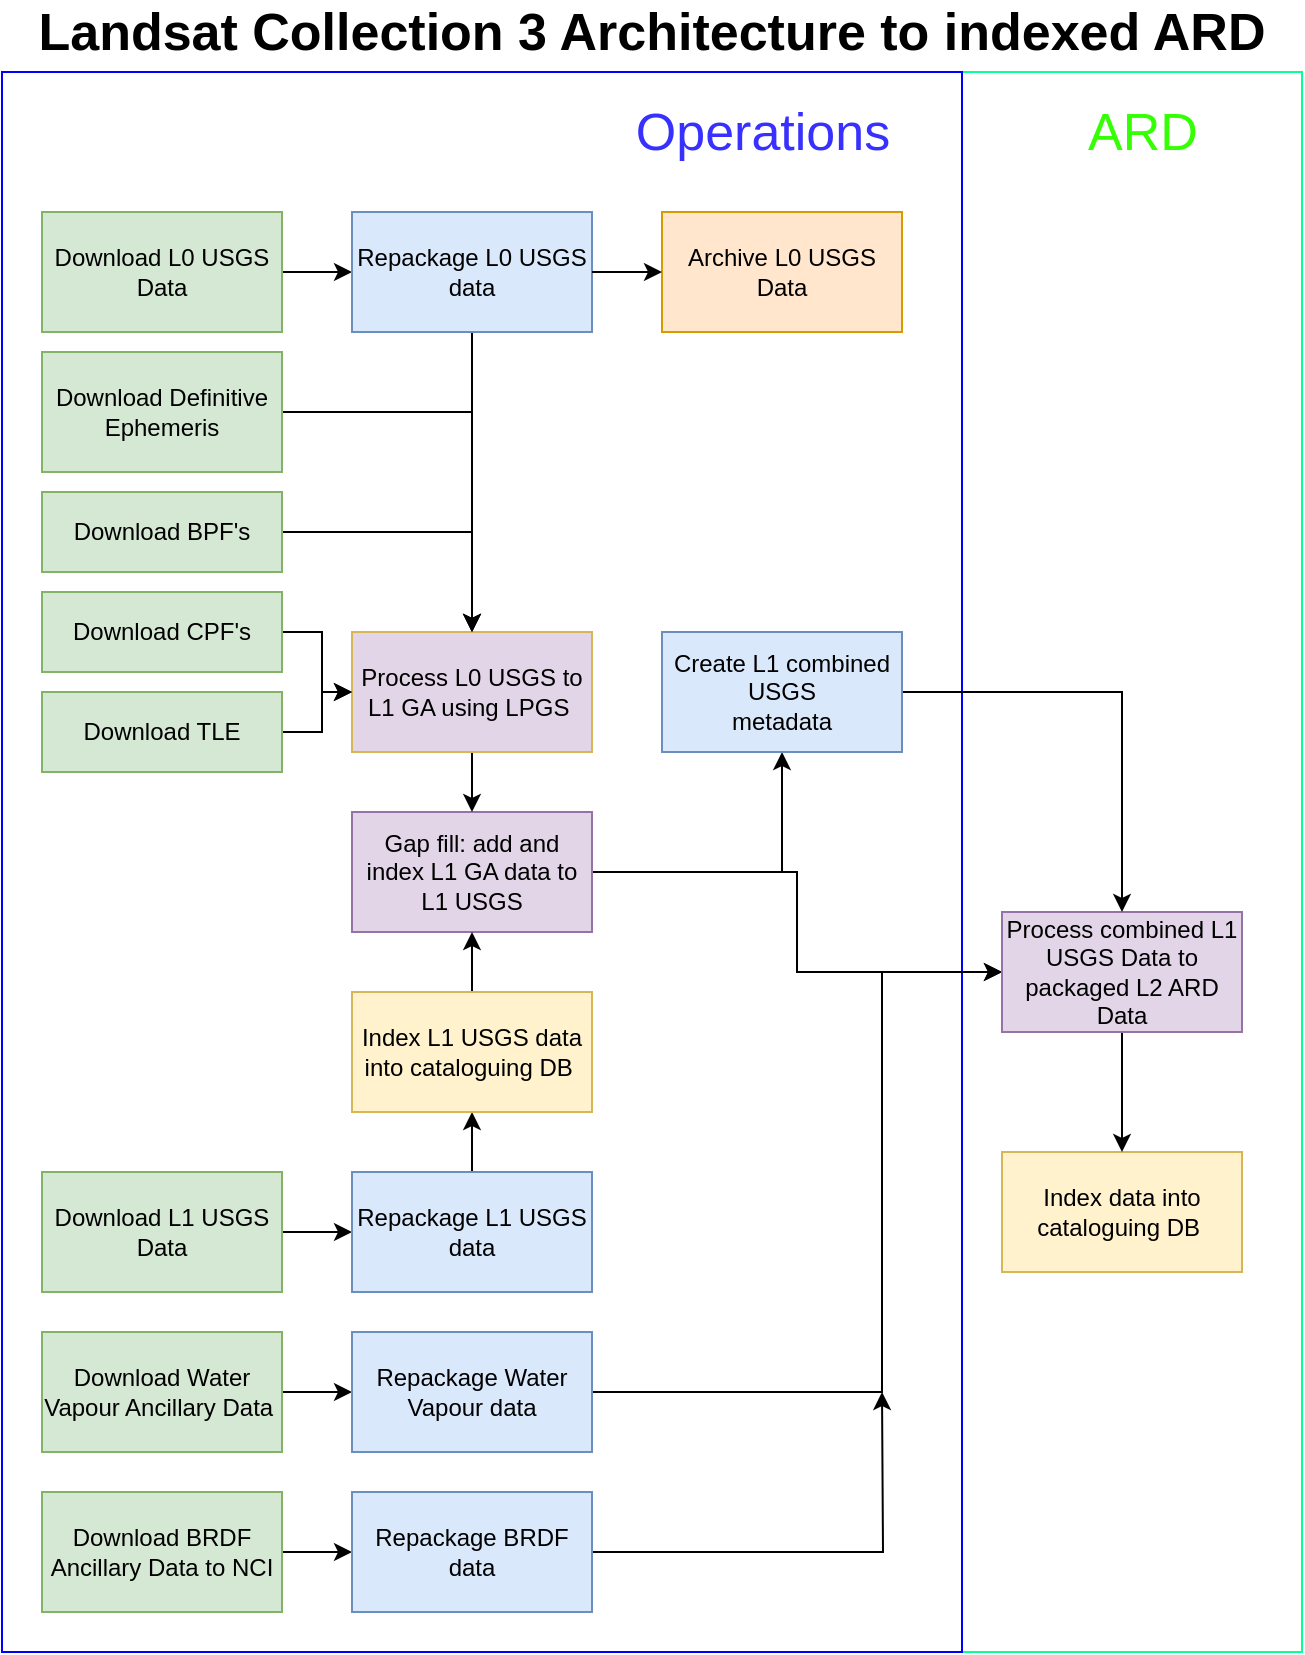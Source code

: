 <mxfile version="13.0.3" type="device"><diagram id="2L8Oo3xiIVleBCv5hXrL" name="Page-1"><mxGraphModel dx="1086" dy="1693" grid="1" gridSize="10" guides="1" tooltips="1" connect="1" arrows="1" fold="1" page="1" pageScale="1" pageWidth="1169" pageHeight="827" math="0" shadow="0"><root><mxCell id="0"/><mxCell id="1" parent="0"/><mxCell id="JFfTzrk-7GzA0J_P_i5j-90" value="" style="rounded=0;whiteSpace=wrap;html=1;labelBackgroundColor=none;fontSize=26;strokeColor=#08FF94;" parent="1" vertex="1"><mxGeometry x="510" y="-250" width="170" height="790" as="geometry"/></mxCell><mxCell id="JFfTzrk-7GzA0J_P_i5j-88" value="" style="rounded=0;whiteSpace=wrap;html=1;labelBackgroundColor=none;fontSize=26;strokeColor=#0000FF;" parent="1" vertex="1"><mxGeometry x="30" y="-250" width="480" height="790" as="geometry"/></mxCell><mxCell id="JFfTzrk-7GzA0J_P_i5j-1" value="Landsat Collection 3 Architecture to indexed ARD" style="text;html=1;strokeColor=none;fillColor=none;align=center;verticalAlign=middle;whiteSpace=wrap;rounded=0;fontStyle=1;fontSize=26;" parent="1" vertex="1"><mxGeometry x="30" y="-280" width="650" height="20" as="geometry"/></mxCell><mxCell id="1PRY0U88CtYkUTZWOUMD-23" style="edgeStyle=orthogonalEdgeStyle;rounded=0;orthogonalLoop=1;jettySize=auto;html=1;" parent="1" source="JFfTzrk-7GzA0J_P_i5j-2" target="JFfTzrk-7GzA0J_P_i5j-4" edge="1"><mxGeometry relative="1" as="geometry"/></mxCell><mxCell id="JFfTzrk-7GzA0J_P_i5j-2" value="Download Water Vapour Ancillary Data&amp;nbsp;" style="rounded=0;whiteSpace=wrap;html=1;fillColor=#d5e8d4;strokeColor=#82b366;" parent="1" vertex="1"><mxGeometry x="50" y="380" width="120" height="60" as="geometry"/></mxCell><mxCell id="9Vwv3Lrl26rNNhH8K0VH-13" style="edgeStyle=orthogonalEdgeStyle;rounded=0;orthogonalLoop=1;jettySize=auto;html=1;" edge="1" parent="1" source="JFfTzrk-7GzA0J_P_i5j-4" target="1PRY0U88CtYkUTZWOUMD-13"><mxGeometry relative="1" as="geometry"><Array as="points"><mxPoint x="470" y="410"/><mxPoint x="470" y="200"/></Array></mxGeometry></mxCell><mxCell id="JFfTzrk-7GzA0J_P_i5j-4" value="Repackage Water Vapour data" style="rounded=0;whiteSpace=wrap;html=1;fillColor=#dae8fc;strokeColor=#6c8ebf;" parent="1" vertex="1"><mxGeometry x="205" y="380" width="120" height="60" as="geometry"/></mxCell><mxCell id="1PRY0U88CtYkUTZWOUMD-17" value="Index data into cataloguing DB&amp;nbsp;" style="rounded=0;whiteSpace=wrap;html=1;fillColor=#fff2cc;strokeColor=#d6b656;" parent="1" vertex="1"><mxGeometry x="530" y="290" width="120" height="60" as="geometry"/></mxCell><mxCell id="1PRY0U88CtYkUTZWOUMD-20" style="edgeStyle=orthogonalEdgeStyle;rounded=0;orthogonalLoop=1;jettySize=auto;html=1;" parent="1" source="JFfTzrk-7GzA0J_P_i5j-17" target="JFfTzrk-7GzA0J_P_i5j-21" edge="1"><mxGeometry relative="1" as="geometry"/></mxCell><mxCell id="JFfTzrk-7GzA0J_P_i5j-17" value="Download BRDF Ancillary Data to NCI" style="rounded=0;whiteSpace=wrap;html=1;fillColor=#d5e8d4;strokeColor=#82b366;" parent="1" vertex="1"><mxGeometry x="50" y="460" width="120" height="60" as="geometry"/></mxCell><mxCell id="9Vwv3Lrl26rNNhH8K0VH-23" style="edgeStyle=orthogonalEdgeStyle;rounded=0;orthogonalLoop=1;jettySize=auto;html=1;" edge="1" parent="1" source="JFfTzrk-7GzA0J_P_i5j-21"><mxGeometry relative="1" as="geometry"><mxPoint x="470" y="410" as="targetPoint"/></mxGeometry></mxCell><mxCell id="JFfTzrk-7GzA0J_P_i5j-21" value="Repackage BRDF data" style="rounded=0;whiteSpace=wrap;html=1;fillColor=#dae8fc;strokeColor=#6c8ebf;" parent="1" vertex="1"><mxGeometry x="205" y="460" width="120" height="60" as="geometry"/></mxCell><mxCell id="1PRY0U88CtYkUTZWOUMD-31" style="edgeStyle=orthogonalEdgeStyle;rounded=0;orthogonalLoop=1;jettySize=auto;html=1;" parent="1" source="JFfTzrk-7GzA0J_P_i5j-33" target="1PRY0U88CtYkUTZWOUMD-14" edge="1"><mxGeometry relative="1" as="geometry"/></mxCell><mxCell id="9Vwv3Lrl26rNNhH8K0VH-12" style="edgeStyle=orthogonalEdgeStyle;rounded=0;orthogonalLoop=1;jettySize=auto;html=1;" edge="1" parent="1" source="JFfTzrk-7GzA0J_P_i5j-33" target="1PRY0U88CtYkUTZWOUMD-13"><mxGeometry relative="1" as="geometry"/></mxCell><mxCell id="JFfTzrk-7GzA0J_P_i5j-33" value="&lt;span id=&quot;docs-internal-guid-347685b5-7fff-a14c-e350-477d4d46355e&quot;&gt;&lt;span style=&quot;background-color: transparent ; vertical-align: baseline&quot;&gt;&lt;font style=&quot;font-size: 12px&quot;&gt;Gap fill: add and index L1 GA data to L1 USGS&lt;/font&gt;&lt;/span&gt;&lt;/span&gt;" style="rounded=0;whiteSpace=wrap;html=1;fillColor=#e1d5e7;strokeColor=#9673a6;" parent="1" vertex="1"><mxGeometry x="205" y="120" width="120" height="60" as="geometry"/></mxCell><mxCell id="JFfTzrk-7GzA0J_P_i5j-76" value="Archive L0 USGS Data" style="rounded=0;whiteSpace=wrap;html=1;fillColor=#ffe6cc;strokeColor=#d79b00;" parent="1" vertex="1"><mxGeometry x="360" y="-180" width="120" height="60" as="geometry"/></mxCell><mxCell id="JFfTzrk-7GzA0J_P_i5j-89" value="&lt;font color=&quot;#3730ff&quot;&gt;Operations&lt;/font&gt;" style="text;html=1;align=center;verticalAlign=middle;resizable=0;points=[];autosize=1;fontSize=26;fontStyle=0" parent="1" vertex="1"><mxGeometry x="340" y="-240" width="140" height="40" as="geometry"/></mxCell><mxCell id="JFfTzrk-7GzA0J_P_i5j-91" value="&lt;font&gt;ARD&lt;/font&gt;" style="text;html=1;align=center;verticalAlign=middle;resizable=0;points=[];autosize=1;fontSize=26;fontStyle=0;fontColor=#35FF03;" parent="1" vertex="1"><mxGeometry x="565" y="-240" width="70" height="40" as="geometry"/></mxCell><mxCell id="9Vwv3Lrl26rNNhH8K0VH-24" style="edgeStyle=orthogonalEdgeStyle;rounded=0;orthogonalLoop=1;jettySize=auto;html=1;" edge="1" parent="1" source="JFfTzrk-7GzA0J_P_i5j-106" target="JFfTzrk-7GzA0J_P_i5j-108"><mxGeometry relative="1" as="geometry"/></mxCell><mxCell id="JFfTzrk-7GzA0J_P_i5j-106" value="Download L0 USGS Data" style="rounded=0;whiteSpace=wrap;html=1;fillColor=#d5e8d4;strokeColor=#82b366;" parent="1" vertex="1"><mxGeometry x="50" y="-180" width="120" height="60" as="geometry"/></mxCell><mxCell id="1PRY0U88CtYkUTZWOUMD-27" style="edgeStyle=orthogonalEdgeStyle;rounded=0;orthogonalLoop=1;jettySize=auto;html=1;" parent="1" source="JFfTzrk-7GzA0J_P_i5j-108" target="JFfTzrk-7GzA0J_P_i5j-110" edge="1"><mxGeometry relative="1" as="geometry"/></mxCell><mxCell id="JFfTzrk-7GzA0J_P_i5j-108" value="Repackage L0 USGS data" style="rounded=0;whiteSpace=wrap;html=1;fillColor=#dae8fc;strokeColor=#6c8ebf;" parent="1" vertex="1"><mxGeometry x="205" y="-180" width="120" height="60" as="geometry"/></mxCell><mxCell id="1PRY0U88CtYkUTZWOUMD-28" style="edgeStyle=orthogonalEdgeStyle;rounded=0;orthogonalLoop=1;jettySize=auto;html=1;" parent="1" source="JFfTzrk-7GzA0J_P_i5j-110" target="JFfTzrk-7GzA0J_P_i5j-33" edge="1"><mxGeometry relative="1" as="geometry"/></mxCell><mxCell id="JFfTzrk-7GzA0J_P_i5j-110" value="&lt;span id=&quot;docs-internal-guid-3314e49b-7fff-0ffe-2a96-ce71aa8f381f&quot;&gt;&lt;span style=&quot;background-color: transparent ; vertical-align: baseline&quot;&gt;&lt;font style=&quot;font-size: 12px&quot;&gt;Process L0 USGS to L1 GA using LPGS&amp;nbsp;&lt;/font&gt;&lt;/span&gt;&lt;/span&gt;" style="rounded=0;whiteSpace=wrap;html=1;fillColor=#e1d5e7;strokeColor=#d6b656;" parent="1" vertex="1"><mxGeometry x="205" y="30" width="120" height="60" as="geometry"/></mxCell><mxCell id="1PRY0U88CtYkUTZWOUMD-6" value="" style="endArrow=classic;html=1;exitX=1;exitY=0.5;exitDx=0;exitDy=0;entryX=0;entryY=0.5;entryDx=0;entryDy=0;" parent="1" source="JFfTzrk-7GzA0J_P_i5j-108" target="JFfTzrk-7GzA0J_P_i5j-76" edge="1"><mxGeometry width="50" height="50" relative="1" as="geometry"><mxPoint x="269.5" y="-180" as="sourcePoint"/><mxPoint x="269.5" y="-220" as="targetPoint"/></mxGeometry></mxCell><mxCell id="1PRY0U88CtYkUTZWOUMD-24" style="edgeStyle=orthogonalEdgeStyle;rounded=0;orthogonalLoop=1;jettySize=auto;html=1;" parent="1" source="1PRY0U88CtYkUTZWOUMD-8" target="1PRY0U88CtYkUTZWOUMD-10" edge="1"><mxGeometry relative="1" as="geometry"/></mxCell><mxCell id="1PRY0U88CtYkUTZWOUMD-8" value="Download L1 USGS Data" style="rounded=0;whiteSpace=wrap;html=1;fillColor=#d5e8d4;strokeColor=#82b366;" parent="1" vertex="1"><mxGeometry x="50" y="300" width="120" height="60" as="geometry"/></mxCell><mxCell id="9Vwv3Lrl26rNNhH8K0VH-2" style="edgeStyle=orthogonalEdgeStyle;rounded=0;orthogonalLoop=1;jettySize=auto;html=1;entryX=0.5;entryY=1;entryDx=0;entryDy=0;" edge="1" parent="1" source="1PRY0U88CtYkUTZWOUMD-10" target="9Vwv3Lrl26rNNhH8K0VH-1"><mxGeometry relative="1" as="geometry"/></mxCell><mxCell id="1PRY0U88CtYkUTZWOUMD-10" value="Repackage L1 USGS data" style="rounded=0;whiteSpace=wrap;html=1;fillColor=#dae8fc;strokeColor=#6c8ebf;" parent="1" vertex="1"><mxGeometry x="205" y="300" width="120" height="60" as="geometry"/></mxCell><mxCell id="1PRY0U88CtYkUTZWOUMD-40" style="edgeStyle=orthogonalEdgeStyle;rounded=0;orthogonalLoop=1;jettySize=auto;html=1;" parent="1" source="1PRY0U88CtYkUTZWOUMD-13" target="1PRY0U88CtYkUTZWOUMD-17" edge="1"><mxGeometry relative="1" as="geometry"/></mxCell><mxCell id="1PRY0U88CtYkUTZWOUMD-13" value="Process combined L1 USGS Data to packaged L2 ARD Data" style="rounded=0;whiteSpace=wrap;html=1;fillColor=#e1d5e7;strokeColor=#9673a6;" parent="1" vertex="1"><mxGeometry x="530" y="170" width="120" height="60" as="geometry"/></mxCell><mxCell id="9Vwv3Lrl26rNNhH8K0VH-16" style="edgeStyle=orthogonalEdgeStyle;rounded=0;orthogonalLoop=1;jettySize=auto;html=1;" edge="1" parent="1" source="1PRY0U88CtYkUTZWOUMD-14" target="1PRY0U88CtYkUTZWOUMD-13"><mxGeometry relative="1" as="geometry"/></mxCell><mxCell id="1PRY0U88CtYkUTZWOUMD-14" value="Create L1 combined USGS &lt;br&gt;metadata" style="rounded=0;whiteSpace=wrap;html=1;fillColor=#dae8fc;strokeColor=#6c8ebf;" parent="1" vertex="1"><mxGeometry x="360" y="30" width="120" height="60" as="geometry"/></mxCell><mxCell id="9Vwv3Lrl26rNNhH8K0VH-11" style="edgeStyle=orthogonalEdgeStyle;rounded=0;orthogonalLoop=1;jettySize=auto;html=1;" edge="1" parent="1" source="9Vwv3Lrl26rNNhH8K0VH-1" target="JFfTzrk-7GzA0J_P_i5j-33"><mxGeometry relative="1" as="geometry"/></mxCell><mxCell id="9Vwv3Lrl26rNNhH8K0VH-1" value="Index L1 USGS data into cataloguing DB&amp;nbsp;" style="rounded=0;whiteSpace=wrap;html=1;fillColor=#fff2cc;strokeColor=#d6b656;" vertex="1" parent="1"><mxGeometry x="205" y="210" width="120" height="60" as="geometry"/></mxCell><mxCell id="9Vwv3Lrl26rNNhH8K0VH-22" style="edgeStyle=orthogonalEdgeStyle;rounded=0;orthogonalLoop=1;jettySize=auto;html=1;" edge="1" parent="1" source="9Vwv3Lrl26rNNhH8K0VH-7" target="JFfTzrk-7GzA0J_P_i5j-110"><mxGeometry relative="1" as="geometry"/></mxCell><mxCell id="9Vwv3Lrl26rNNhH8K0VH-7" value="Download BPF's" style="rounded=0;whiteSpace=wrap;html=1;fillColor=#d5e8d4;strokeColor=#82b366;" vertex="1" parent="1"><mxGeometry x="50" y="-40" width="120" height="40" as="geometry"/></mxCell><mxCell id="9Vwv3Lrl26rNNhH8K0VH-17" style="edgeStyle=orthogonalEdgeStyle;rounded=0;orthogonalLoop=1;jettySize=auto;html=1;" edge="1" parent="1" source="9Vwv3Lrl26rNNhH8K0VH-8" target="JFfTzrk-7GzA0J_P_i5j-110"><mxGeometry relative="1" as="geometry"/></mxCell><mxCell id="9Vwv3Lrl26rNNhH8K0VH-8" value="Download Definitive Ephemeris" style="rounded=0;whiteSpace=wrap;html=1;fillColor=#d5e8d4;strokeColor=#82b366;" vertex="1" parent="1"><mxGeometry x="50" y="-110" width="120" height="60" as="geometry"/></mxCell><mxCell id="9Vwv3Lrl26rNNhH8K0VH-19" style="edgeStyle=orthogonalEdgeStyle;rounded=0;orthogonalLoop=1;jettySize=auto;html=1;" edge="1" parent="1" source="9Vwv3Lrl26rNNhH8K0VH-9" target="JFfTzrk-7GzA0J_P_i5j-110"><mxGeometry relative="1" as="geometry"/></mxCell><mxCell id="9Vwv3Lrl26rNNhH8K0VH-9" value="Download CPF's" style="rounded=0;whiteSpace=wrap;html=1;fillColor=#d5e8d4;strokeColor=#82b366;" vertex="1" parent="1"><mxGeometry x="50" y="10" width="120" height="40" as="geometry"/></mxCell><mxCell id="9Vwv3Lrl26rNNhH8K0VH-21" style="edgeStyle=orthogonalEdgeStyle;rounded=0;orthogonalLoop=1;jettySize=auto;html=1;" edge="1" parent="1" source="9Vwv3Lrl26rNNhH8K0VH-10" target="JFfTzrk-7GzA0J_P_i5j-110"><mxGeometry relative="1" as="geometry"/></mxCell><mxCell id="9Vwv3Lrl26rNNhH8K0VH-10" value="Download TLE" style="rounded=0;whiteSpace=wrap;html=1;fillColor=#d5e8d4;strokeColor=#82b366;" vertex="1" parent="1"><mxGeometry x="50" y="60" width="120" height="40" as="geometry"/></mxCell></root></mxGraphModel></diagram></mxfile>
